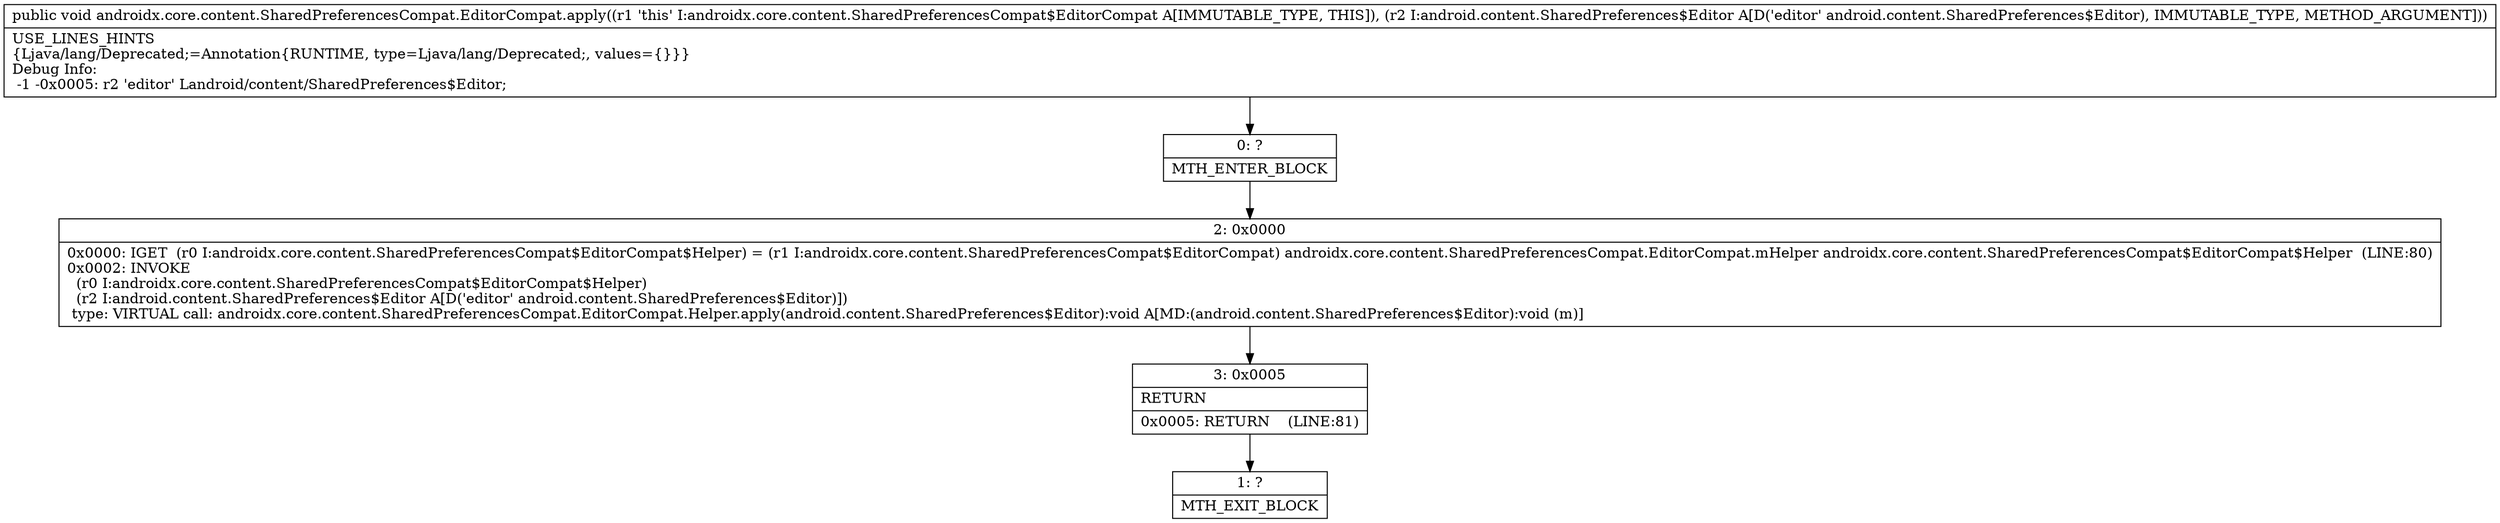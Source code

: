 digraph "CFG forandroidx.core.content.SharedPreferencesCompat.EditorCompat.apply(Landroid\/content\/SharedPreferences$Editor;)V" {
Node_0 [shape=record,label="{0\:\ ?|MTH_ENTER_BLOCK\l}"];
Node_2 [shape=record,label="{2\:\ 0x0000|0x0000: IGET  (r0 I:androidx.core.content.SharedPreferencesCompat$EditorCompat$Helper) = (r1 I:androidx.core.content.SharedPreferencesCompat$EditorCompat) androidx.core.content.SharedPreferencesCompat.EditorCompat.mHelper androidx.core.content.SharedPreferencesCompat$EditorCompat$Helper  (LINE:80)\l0x0002: INVOKE  \l  (r0 I:androidx.core.content.SharedPreferencesCompat$EditorCompat$Helper)\l  (r2 I:android.content.SharedPreferences$Editor A[D('editor' android.content.SharedPreferences$Editor)])\l type: VIRTUAL call: androidx.core.content.SharedPreferencesCompat.EditorCompat.Helper.apply(android.content.SharedPreferences$Editor):void A[MD:(android.content.SharedPreferences$Editor):void (m)]\l}"];
Node_3 [shape=record,label="{3\:\ 0x0005|RETURN\l|0x0005: RETURN    (LINE:81)\l}"];
Node_1 [shape=record,label="{1\:\ ?|MTH_EXIT_BLOCK\l}"];
MethodNode[shape=record,label="{public void androidx.core.content.SharedPreferencesCompat.EditorCompat.apply((r1 'this' I:androidx.core.content.SharedPreferencesCompat$EditorCompat A[IMMUTABLE_TYPE, THIS]), (r2 I:android.content.SharedPreferences$Editor A[D('editor' android.content.SharedPreferences$Editor), IMMUTABLE_TYPE, METHOD_ARGUMENT]))  | USE_LINES_HINTS\l\{Ljava\/lang\/Deprecated;=Annotation\{RUNTIME, type=Ljava\/lang\/Deprecated;, values=\{\}\}\}\lDebug Info:\l  \-1 \-0x0005: r2 'editor' Landroid\/content\/SharedPreferences$Editor;\l}"];
MethodNode -> Node_0;Node_0 -> Node_2;
Node_2 -> Node_3;
Node_3 -> Node_1;
}

